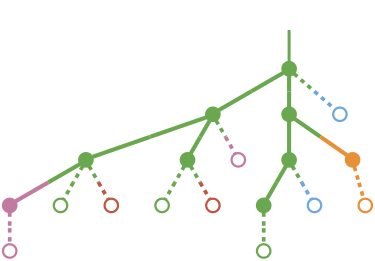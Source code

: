 strict digraph  {
graph[splines=false]; nodesep=0.7; rankdir=TB; ranksep=0.6; forcelabels=true; dpi=600; size=2.5;
0 [color="#6aa84fff", fillcolor="#6aa84fff", fixedsize=true, fontname=Lato, fontsize="12pt", height="0.25", label="", penwidth=3, shape=circle, style=filled, xlabel=""];
1 [color="#6aa84fff", fillcolor="#6aa84fff", fixedsize=true, fontname=Lato, fontsize="12pt", height="0.25", label="", penwidth=3, shape=circle, style=filled, xlabel=""];
2 [color="#6aa84fff", fillcolor="#6aa84fff", fixedsize=true, fontname=Lato, fontsize="12pt", height="0.25", label="", penwidth=3, shape=circle, style=filled, xlabel=""];
16 [color="#6fa8dcff", fillcolor="#6fa8dcff", fixedsize=true, fontname=Lato, fontsize="12pt", height="0.25", label="", penwidth=3, shape=circle, style=solid, xlabel=""];
3 [color="#6aa84fff", fillcolor="#6aa84fff", fixedsize=true, fontname=Lato, fontsize="12pt", height="0.25", label="", penwidth=3, shape=circle, style=filled, xlabel=""];
6 [color="#6aa84fff", fillcolor="#6aa84fff", fixedsize=true, fontname=Lato, fontsize="12pt", height="0.25", label="", penwidth=3, shape=circle, style=filled, xlabel=""];
12 [color="#c27ba0ff", fillcolor="#c27ba0ff", fixedsize=true, fontname=Lato, fontsize="12pt", height="0.25", label="", penwidth=3, shape=circle, style=solid, xlabel=""];
4 [color="#6aa84fff", fillcolor="#6aa84fff", fixedsize=true, fontname=Lato, fontsize="12pt", height="0.25", label="", penwidth=3, shape=circle, style=filled, xlabel=""];
8 [color="#e69138ff", fillcolor="#e69138ff", fixedsize=true, fontname=Lato, fontsize="12pt", height="0.25", label="", penwidth=3, shape=circle, style=filled, xlabel=""];
5 [color="#c27ba0ff", fillcolor="#c27ba0ff", fixedsize=true, fontname=Lato, fontsize="12pt", height="0.25", label="", penwidth=3, shape=circle, style=filled, xlabel=""];
9 [color="#6aa84fff", fillcolor="#6aa84fff", fixedsize=true, fontname=Lato, fontsize="12pt", height="0.25", label="", penwidth=3, shape=circle, style=solid, xlabel=""];
14 [color="#be5742ff", fillcolor="#be5742ff", fixedsize=true, fontname=Lato, fontsize="12pt", height="0.25", label="", penwidth=3, shape=circle, style=solid, xlabel=""];
7 [color="#6aa84fff", fillcolor="#6aa84fff", fixedsize=true, fontname=Lato, fontsize="12pt", height="0.25", label="", penwidth=3, shape=circle, style=filled, xlabel=""];
17 [color="#6fa8dcff", fillcolor="#6fa8dcff", fixedsize=true, fontname=Lato, fontsize="12pt", height="0.25", label="", penwidth=3, shape=circle, style=solid, xlabel=""];
13 [color="#c27ba0ff", fillcolor="#c27ba0ff", fixedsize=true, fontname=Lato, fontsize="12pt", height="0.25", label="", penwidth=3, shape=circle, style=solid, xlabel=""];
10 [color="#6aa84fff", fillcolor="#6aa84fff", fixedsize=true, fontname=Lato, fontsize="12pt", height="0.25", label="", penwidth=3, shape=circle, style=solid, xlabel=""];
15 [color="#be5742ff", fillcolor="#be5742ff", fixedsize=true, fontname=Lato, fontsize="12pt", height="0.25", label="", penwidth=3, shape=circle, style=solid, xlabel=""];
11 [color="#6aa84fff", fillcolor="#6aa84fff", fixedsize=true, fontname=Lato, fontsize="12pt", height="0.25", label="", penwidth=3, shape=circle, style=solid, xlabel=""];
18 [color="#e69138ff", fillcolor="#e69138ff", fixedsize=true, fontname=Lato, fontsize="12pt", height="0.25", label="", penwidth=3, shape=circle, style=solid, xlabel=""];
normal [label="", penwidth=3, style=invis, xlabel=""];
0 -> 1  [arrowsize=0, color="#6aa84fff;0.5:#6aa84fff", minlen="1.0", penwidth="5.5", style=solid];
0 -> 2  [arrowsize=0, color="#6aa84fff;0.5:#6aa84fff", minlen="1.0", penwidth="5.5", style=solid];
0 -> 16  [arrowsize=0, color="#6aa84fff;0.5:#6fa8dcff", minlen="1.0", penwidth=5, style=dashed];
1 -> 3  [arrowsize=0, color="#6aa84fff;0.5:#6aa84fff", minlen="1.0", penwidth="5.5", style=solid];
1 -> 6  [arrowsize=0, color="#6aa84fff;0.5:#6aa84fff", minlen="1.0", penwidth="5.5", style=solid];
1 -> 12  [arrowsize=0, color="#6aa84fff;0.5:#c27ba0ff", minlen="1.0", penwidth=5, style=dashed];
2 -> 4  [arrowsize=0, color="#6aa84fff;0.5:#6aa84fff", minlen="1.0", penwidth="5.5", style=solid];
2 -> 8  [arrowsize=0, color="#6aa84fff;0.5:#e69138ff", minlen="1.0", penwidth="5.5", style=solid];
3 -> 5  [arrowsize=0, color="#6aa84fff;0.5:#c27ba0ff", minlen="1.0", penwidth="5.5", style=solid];
3 -> 9  [arrowsize=0, color="#6aa84fff;0.5:#6aa84fff", minlen="1.0", penwidth=5, style=dashed];
3 -> 14  [arrowsize=0, color="#6aa84fff;0.5:#be5742ff", minlen="1.0", penwidth=5, style=dashed];
6 -> 10  [arrowsize=0, color="#6aa84fff;0.5:#6aa84fff", minlen="1.0", penwidth=5, style=dashed];
6 -> 15  [arrowsize=0, color="#6aa84fff;0.5:#be5742ff", minlen="1.0", penwidth=5, style=dashed];
4 -> 7  [arrowsize=0, color="#6aa84fff;0.5:#6aa84fff", minlen="1.0", penwidth="5.5", style=solid];
4 -> 17  [arrowsize=0, color="#6aa84fff;0.5:#6fa8dcff", minlen="1.0", penwidth=5, style=dashed];
8 -> 18  [arrowsize=0, color="#e69138ff;0.5:#e69138ff", minlen="1.0", penwidth=5, style=dashed];
5 -> 13  [arrowsize=0, color="#c27ba0ff;0.5:#c27ba0ff", minlen="1.0", penwidth=5, style=dashed];
7 -> 11  [arrowsize=0, color="#6aa84fff;0.5:#6aa84fff", minlen="1.0", penwidth=5, style=dashed];
normal -> 0  [arrowsize=0, color="#6aa84fff", label="", penwidth=4, style=solid];
}
